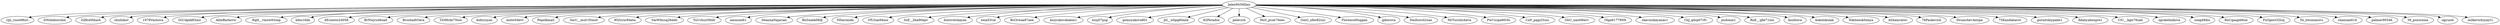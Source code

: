 strict digraph {
"JalenMcMillan" -> "QjL_tuoo98ori"
"JalenMcMillan" -> "DNsheborshin"
"JalenMcMillan" -> "ZilfiraMilash"
"JalenMcMillan" -> "zhizhikov"
"JalenMcMillan" -> "1979Vazhova"
"JalenMcMillan" -> "GtUdpek83aui"
"JalenMcMillan" -> "AllieBarkovic"
"JalenMcMillan" -> "RqH__vmow93oop"
"JalenMcMillan" -> "bibu16iki"
"JalenMcMillan" -> "4Ernesto24058"
"JalenMcMillan" -> "BrNwjru46oad"
"JalenMcMillan" -> "BroshadtGera"
"JalenMcMillan" -> "TxMfcde75too"
"JalenMcMillan" -> "dobrynyaz"
"JalenMcMillan" -> "melw04bvt"
"JalenMcMillan" -> "PepelkinaS"
"JalenMcMillan" -> "SmU__mslv35mot"
"JalenMcMillan" -> "WlZsrnr84eta"
"JalenMcMillan" -> "SmWfmuq26deb"
"JalenMcMillan" -> "TnUchux59idr"
"JalenMcMillan" -> "ammondt1"
"JalenMcMillan" -> "DeannaNajarian"
"JalenMcMillan" -> "1979Vazhova"
"JalenMcMillan" -> "BxSxaek08ifj"
"JalenMcMillan" -> "NDaronida"
"JalenMcMillan" -> "VfUloai94niu"
"JalenMcMillan" -> "SzE__liha90epv"
"JalenMcMillan" -> "butovetskayan"
"JalenMcMillan" -> "xeia53vie"
"JalenMcMillan" -> "BsOrwaa97aee"
"JalenMcMillan" -> "kuzyukovababin1"
"JalenMcMillan" -> "hzsj07pzg"
"JalenMcMillan" -> "gomzyakova901"
"JalenMcMillan" -> "JsI__wbpg60axk"
"JalenMcMillan" -> "82Peradze"
"JalenMcMillan" -> "pelevich"
"JalenMcMillan" -> "MzS_pcoe70ees"
"JalenMcMillan" -> "GmG_nfeo82uyi"
"JalenMcMillan" -> "FlorenceHuggan"
"JalenMcMillan" -> "giberova"
"JalenMcMillan" -> "DmIluwi42uas"
"JalenMcMillan" -> "MrTurishcheva"
"JalenMcMillan" -> "1979Vazhova"
"JalenMcMillan" -> "PwUzcpa90vfo"
"JalenMcMillan" -> "CnP_pajp25uiu"
"JalenMcMillan" -> "GbU_naoi06erv"
"JalenMcMillan" -> "Olga91779N9"
"JalenMcMillan" -> "skavinskayanas1"
"JalenMcMillan" -> "CbJ_qdcp07rfv"
"JalenMcMillan" -> "pudonin1"
"JalenMcMillan" -> "hzsj07pzg"
"JalenMcMillan" -> "RnE__qfie71lon"
"JalenMcMillan" -> "82Peradze"
"JalenMcMillan" -> "koshlova"
"JalenMcMillan" -> "kokolokulak"
"JalenMcMillan" -> "NikitenokSenya"
"JalenMcMillan" -> "GbU_naoi06erv"
"JalenMcMillan" -> "AShamratov"
"JalenMcMillan" -> "76Paskevich"
"JalenMcMillan" -> "DrumchevAntipa"
"JalenMcMillan" -> "1979Vazhova"
"JalenMcMillan" -> "75Kandabarov"
"JalenMcMillan" -> "gornitskiypakh1"
"JalenMcMillan" -> "fidaliyabezgre1"
"JalenMcMillan" -> "ClU__lapx76zab"
"JalenMcMillan" -> "zgrabelnikova"
"JalenMcMillan" -> "szeg49dio"
"JalenMcMillan" -> "RnUgaag49iue"
"JalenMcMillan" -> "FxOgest32lcq"
"JalenMcMillan" -> "5h_lotsmanovs"
"JalenMcMillan" -> "shannan616"
"JalenMcMillan" -> "palmer90546"
"JalenMcMillan" -> "39_pozornina"
"JalenMcMillan" -> "ogyuzel"
"JalenMcMillan" -> "milkevichzyayt1"
}